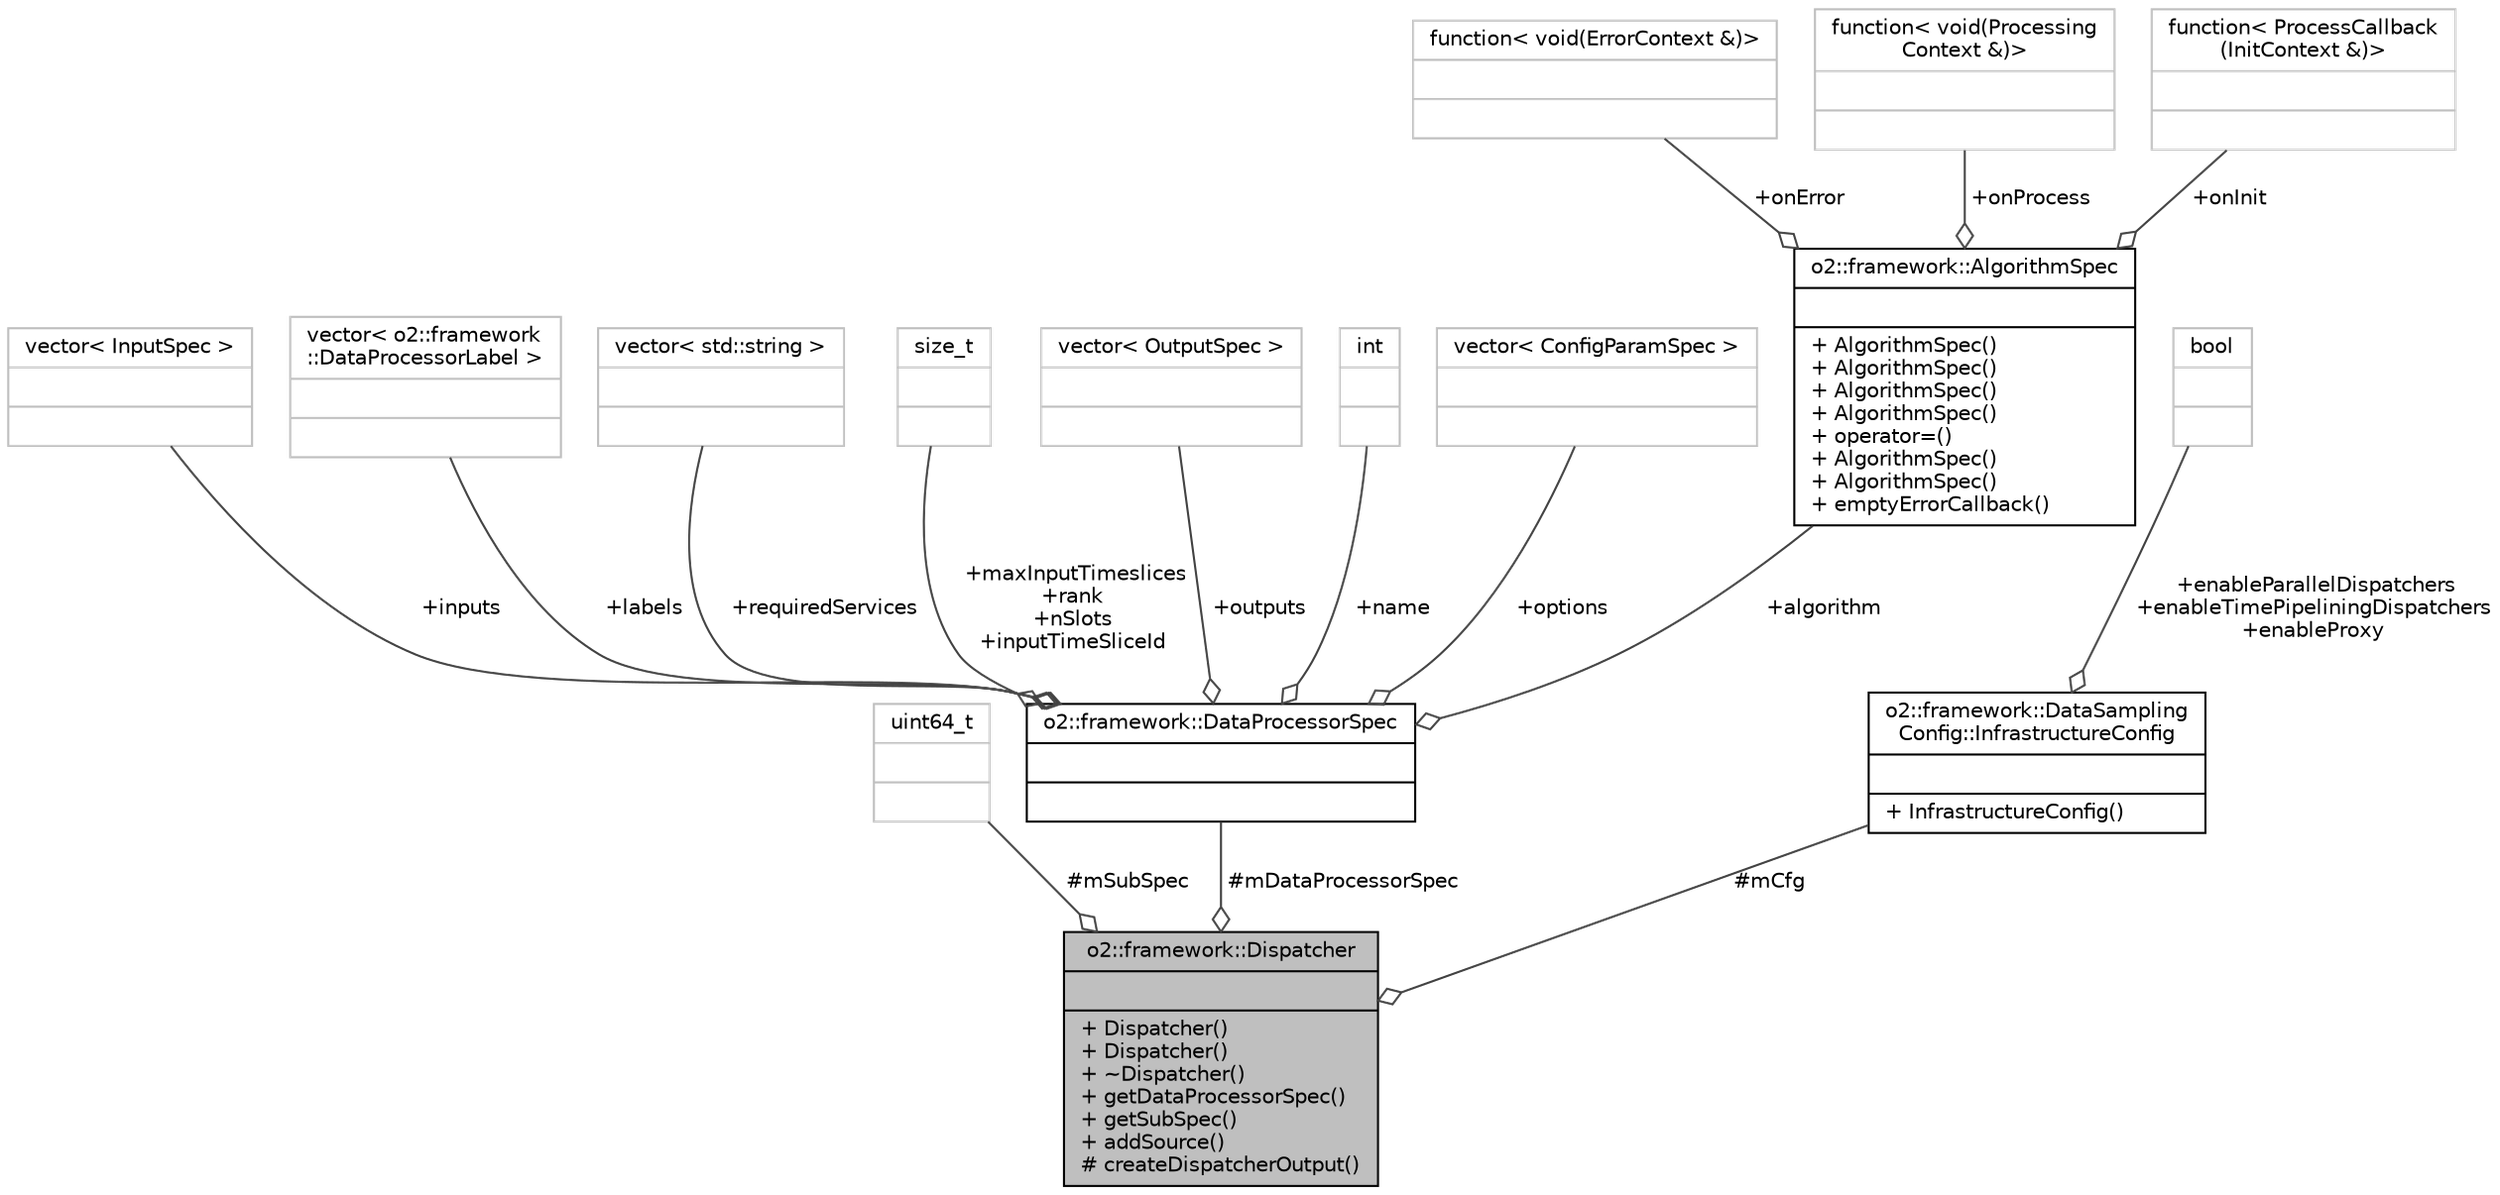 digraph "o2::framework::Dispatcher"
{
 // INTERACTIVE_SVG=YES
  bgcolor="transparent";
  edge [fontname="Helvetica",fontsize="10",labelfontname="Helvetica",labelfontsize="10"];
  node [fontname="Helvetica",fontsize="10",shape=record];
  Node1 [label="{o2::framework::Dispatcher\n||+ Dispatcher()\l+ Dispatcher()\l+ ~Dispatcher()\l+ getDataProcessorSpec()\l+ getSubSpec()\l+ addSource()\l# createDispatcherOutput()\l}",height=0.2,width=0.4,color="black", fillcolor="grey75", style="filled" fontcolor="black"];
  Node2 -> Node1 [color="grey25",fontsize="10",style="solid",label=" #mSubSpec" ,arrowhead="odiamond",fontname="Helvetica"];
  Node2 [label="{uint64_t\n||}",height=0.2,width=0.4,color="grey75"];
  Node3 -> Node1 [color="grey25",fontsize="10",style="solid",label=" #mDataProcessorSpec" ,arrowhead="odiamond",fontname="Helvetica"];
  Node3 [label="{o2::framework::DataProcessorSpec\n||}",height=0.2,width=0.4,color="black",URL="$d0/d16/structo2_1_1framework_1_1DataProcessorSpec.html"];
  Node4 -> Node3 [color="grey25",fontsize="10",style="solid",label=" +inputs" ,arrowhead="odiamond",fontname="Helvetica"];
  Node4 [label="{vector\< InputSpec \>\n||}",height=0.2,width=0.4,color="grey75"];
  Node5 -> Node3 [color="grey25",fontsize="10",style="solid",label=" +labels" ,arrowhead="odiamond",fontname="Helvetica"];
  Node5 [label="{vector\< o2::framework\l::DataProcessorLabel \>\n||}",height=0.2,width=0.4,color="grey75"];
  Node6 -> Node3 [color="grey25",fontsize="10",style="solid",label=" +requiredServices" ,arrowhead="odiamond",fontname="Helvetica"];
  Node6 [label="{vector\< std::string \>\n||}",height=0.2,width=0.4,color="grey75"];
  Node7 -> Node3 [color="grey25",fontsize="10",style="solid",label=" +maxInputTimeslices\n+rank\n+nSlots\n+inputTimeSliceId" ,arrowhead="odiamond",fontname="Helvetica"];
  Node7 [label="{size_t\n||}",height=0.2,width=0.4,color="grey75"];
  Node8 -> Node3 [color="grey25",fontsize="10",style="solid",label=" +outputs" ,arrowhead="odiamond",fontname="Helvetica"];
  Node8 [label="{vector\< OutputSpec \>\n||}",height=0.2,width=0.4,color="grey75"];
  Node9 -> Node3 [color="grey25",fontsize="10",style="solid",label=" +name" ,arrowhead="odiamond",fontname="Helvetica"];
  Node9 [label="{int\n||}",height=0.2,width=0.4,color="grey75"];
  Node10 -> Node3 [color="grey25",fontsize="10",style="solid",label=" +options" ,arrowhead="odiamond",fontname="Helvetica"];
  Node10 [label="{vector\< ConfigParamSpec \>\n||}",height=0.2,width=0.4,color="grey75"];
  Node11 -> Node3 [color="grey25",fontsize="10",style="solid",label=" +algorithm" ,arrowhead="odiamond",fontname="Helvetica"];
  Node11 [label="{o2::framework::AlgorithmSpec\n||+ AlgorithmSpec()\l+ AlgorithmSpec()\l+ AlgorithmSpec()\l+ AlgorithmSpec()\l+ operator=()\l+ AlgorithmSpec()\l+ AlgorithmSpec()\l+ emptyErrorCallback()\l}",height=0.2,width=0.4,color="black",URL="$d4/d5e/structo2_1_1framework_1_1AlgorithmSpec.html"];
  Node12 -> Node11 [color="grey25",fontsize="10",style="solid",label=" +onError" ,arrowhead="odiamond",fontname="Helvetica"];
  Node12 [label="{function\< void(ErrorContext &)\>\n||}",height=0.2,width=0.4,color="grey75"];
  Node13 -> Node11 [color="grey25",fontsize="10",style="solid",label=" +onProcess" ,arrowhead="odiamond",fontname="Helvetica"];
  Node13 [label="{function\< void(Processing\lContext &)\>\n||}",height=0.2,width=0.4,color="grey75"];
  Node14 -> Node11 [color="grey25",fontsize="10",style="solid",label=" +onInit" ,arrowhead="odiamond",fontname="Helvetica"];
  Node14 [label="{function\< ProcessCallback\l(InitContext &)\>\n||}",height=0.2,width=0.4,color="grey75"];
  Node15 -> Node1 [color="grey25",fontsize="10",style="solid",label=" #mCfg" ,arrowhead="odiamond",fontname="Helvetica"];
  Node15 [label="{o2::framework::DataSampling\lConfig::InfrastructureConfig\n||+ InfrastructureConfig()\l}",height=0.2,width=0.4,color="black",URL="$d6/dea/structo2_1_1framework_1_1DataSamplingConfig_1_1InfrastructureConfig.html",tooltip="Structure that holds general data sampling infrastructure configuration. "];
  Node16 -> Node15 [color="grey25",fontsize="10",style="solid",label=" +enableParallelDispatchers\n+enableTimePipeliningDispatchers\n+enableProxy" ,arrowhead="odiamond",fontname="Helvetica"];
  Node16 [label="{bool\n||}",height=0.2,width=0.4,color="grey75"];
}
